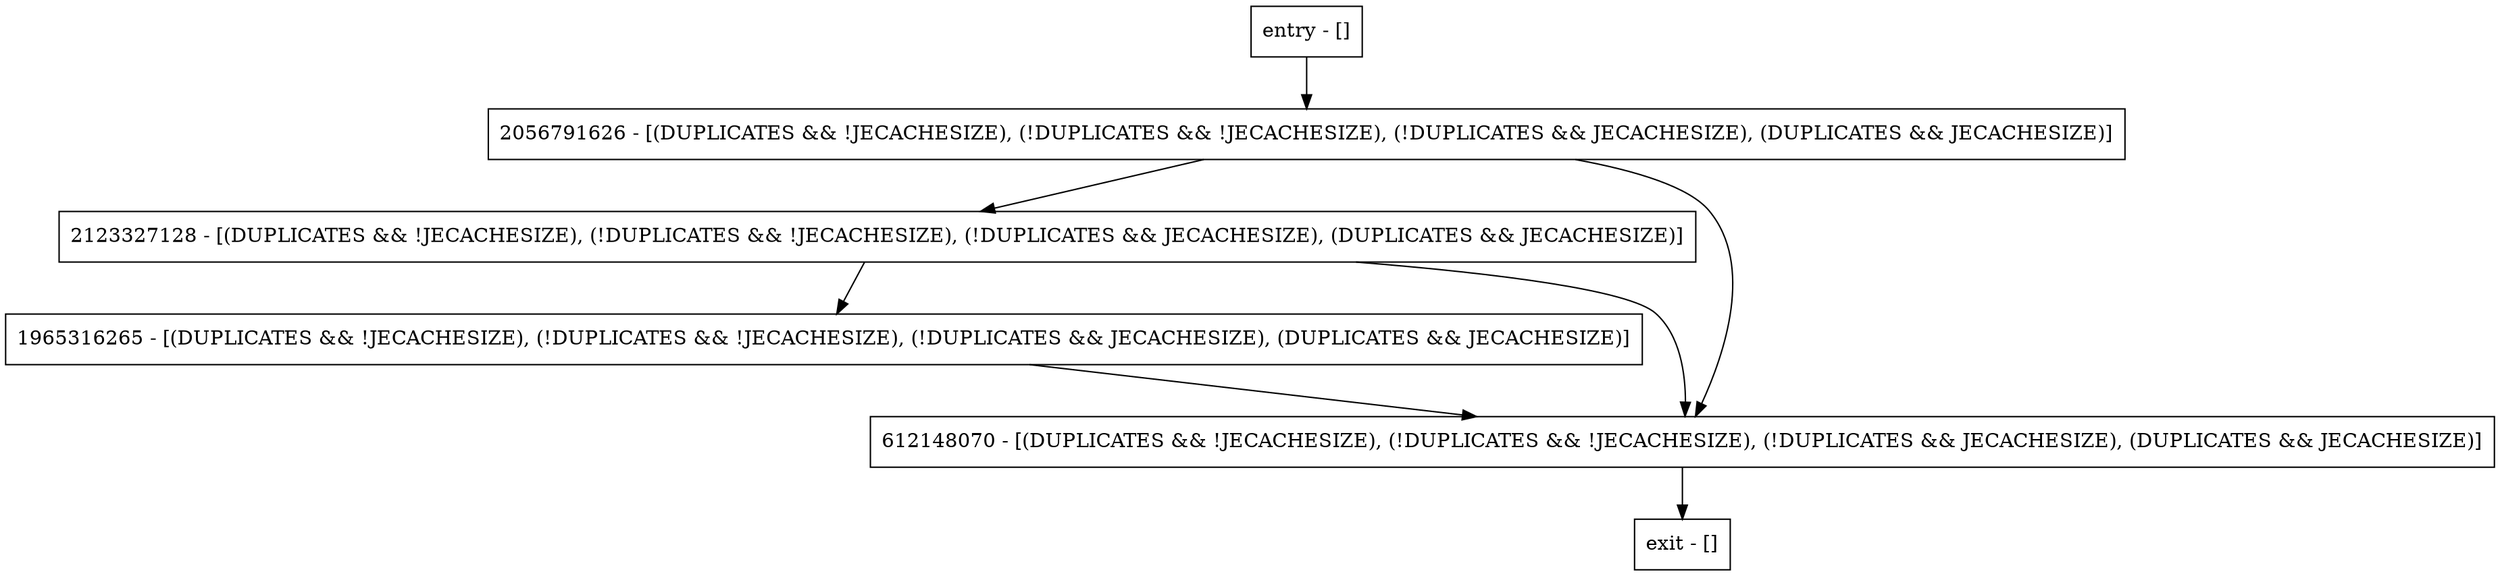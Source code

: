 digraph checkReplicaWrite {
node [shape=record];
entry [label="entry - []"];
exit [label="exit - []"];
2123327128 [label="2123327128 - [(DUPLICATES && !JECACHESIZE), (!DUPLICATES && !JECACHESIZE), (!DUPLICATES && JECACHESIZE), (DUPLICATES && JECACHESIZE)]"];
1965316265 [label="1965316265 - [(DUPLICATES && !JECACHESIZE), (!DUPLICATES && !JECACHESIZE), (!DUPLICATES && JECACHESIZE), (DUPLICATES && JECACHESIZE)]"];
2056791626 [label="2056791626 - [(DUPLICATES && !JECACHESIZE), (!DUPLICATES && !JECACHESIZE), (!DUPLICATES && JECACHESIZE), (DUPLICATES && JECACHESIZE)]"];
612148070 [label="612148070 - [(DUPLICATES && !JECACHESIZE), (!DUPLICATES && !JECACHESIZE), (!DUPLICATES && JECACHESIZE), (DUPLICATES && JECACHESIZE)]"];
entry;
exit;
entry -> 2056791626;
2123327128 -> 1965316265;
2123327128 -> 612148070;
1965316265 -> 612148070;
2056791626 -> 2123327128;
2056791626 -> 612148070;
612148070 -> exit;
}
